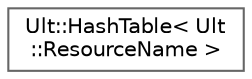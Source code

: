 digraph "Graphical Class Hierarchy"
{
 // LATEX_PDF_SIZE
  bgcolor="transparent";
  edge [fontname=Helvetica,fontsize=10,labelfontname=Helvetica,labelfontsize=10];
  node [fontname=Helvetica,fontsize=10,shape=box,height=0.2,width=0.4];
  rankdir="LR";
  Node0 [id="Node000000",label="Ult::HashTable\< Ult\l::ResourceName \>",height=0.2,width=0.4,color="grey40", fillcolor="white", style="filled",URL="$class_ult_1_1_hash_table.html",tooltip=" "];
}
